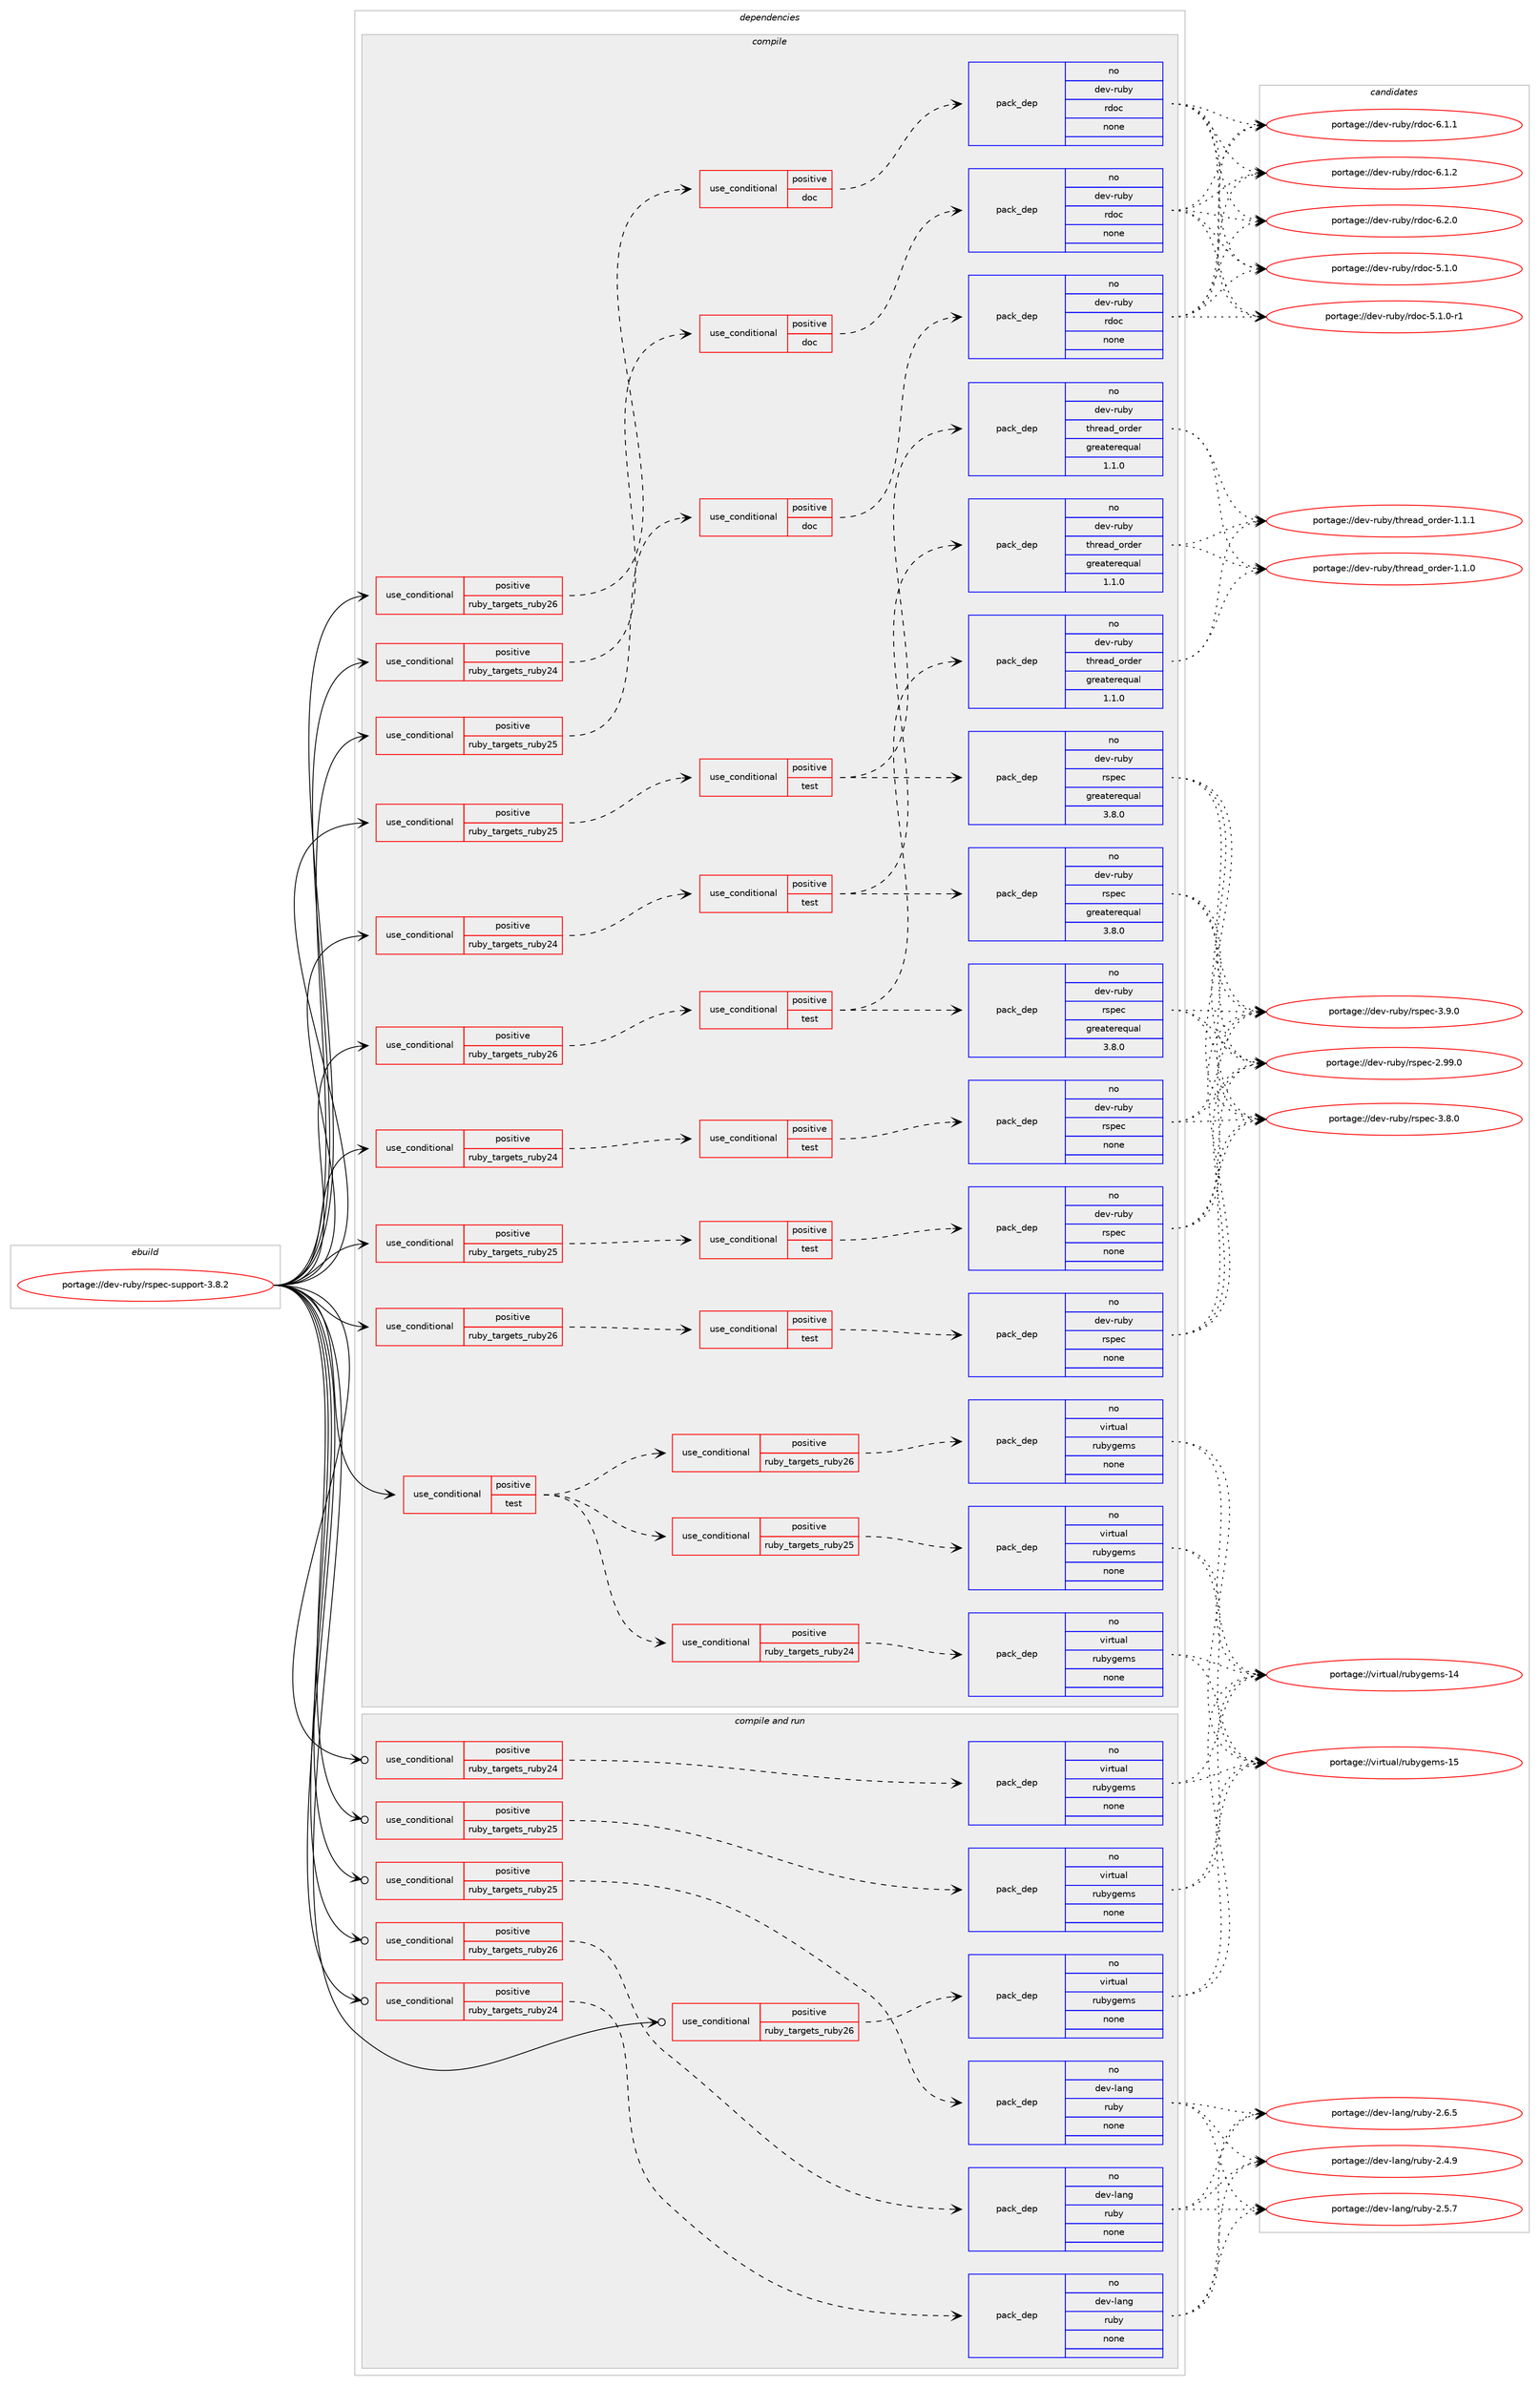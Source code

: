 digraph prolog {

# *************
# Graph options
# *************

newrank=true;
concentrate=true;
compound=true;
graph [rankdir=LR,fontname=Helvetica,fontsize=10,ranksep=1.5];#, ranksep=2.5, nodesep=0.2];
edge  [arrowhead=vee];
node  [fontname=Helvetica,fontsize=10];

# **********
# The ebuild
# **********

subgraph cluster_leftcol {
color=gray;
rank=same;
label=<<i>ebuild</i>>;
id [label="portage://dev-ruby/rspec-support-3.8.2", color=red, width=4, href="../dev-ruby/rspec-support-3.8.2.svg"];
}

# ****************
# The dependencies
# ****************

subgraph cluster_midcol {
color=gray;
label=<<i>dependencies</i>>;
subgraph cluster_compile {
fillcolor="#eeeeee";
style=filled;
label=<<i>compile</i>>;
subgraph cond62859 {
dependency241909 [label=<<TABLE BORDER="0" CELLBORDER="1" CELLSPACING="0" CELLPADDING="4"><TR><TD ROWSPAN="3" CELLPADDING="10">use_conditional</TD></TR><TR><TD>positive</TD></TR><TR><TD>ruby_targets_ruby24</TD></TR></TABLE>>, shape=none, color=red];
subgraph cond62860 {
dependency241910 [label=<<TABLE BORDER="0" CELLBORDER="1" CELLSPACING="0" CELLPADDING="4"><TR><TD ROWSPAN="3" CELLPADDING="10">use_conditional</TD></TR><TR><TD>positive</TD></TR><TR><TD>doc</TD></TR></TABLE>>, shape=none, color=red];
subgraph pack175505 {
dependency241911 [label=<<TABLE BORDER="0" CELLBORDER="1" CELLSPACING="0" CELLPADDING="4" WIDTH="220"><TR><TD ROWSPAN="6" CELLPADDING="30">pack_dep</TD></TR><TR><TD WIDTH="110">no</TD></TR><TR><TD>dev-ruby</TD></TR><TR><TD>rdoc</TD></TR><TR><TD>none</TD></TR><TR><TD></TD></TR></TABLE>>, shape=none, color=blue];
}
dependency241910:e -> dependency241911:w [weight=20,style="dashed",arrowhead="vee"];
}
dependency241909:e -> dependency241910:w [weight=20,style="dashed",arrowhead="vee"];
}
id:e -> dependency241909:w [weight=20,style="solid",arrowhead="vee"];
subgraph cond62861 {
dependency241912 [label=<<TABLE BORDER="0" CELLBORDER="1" CELLSPACING="0" CELLPADDING="4"><TR><TD ROWSPAN="3" CELLPADDING="10">use_conditional</TD></TR><TR><TD>positive</TD></TR><TR><TD>ruby_targets_ruby24</TD></TR></TABLE>>, shape=none, color=red];
subgraph cond62862 {
dependency241913 [label=<<TABLE BORDER="0" CELLBORDER="1" CELLSPACING="0" CELLPADDING="4"><TR><TD ROWSPAN="3" CELLPADDING="10">use_conditional</TD></TR><TR><TD>positive</TD></TR><TR><TD>test</TD></TR></TABLE>>, shape=none, color=red];
subgraph pack175506 {
dependency241914 [label=<<TABLE BORDER="0" CELLBORDER="1" CELLSPACING="0" CELLPADDING="4" WIDTH="220"><TR><TD ROWSPAN="6" CELLPADDING="30">pack_dep</TD></TR><TR><TD WIDTH="110">no</TD></TR><TR><TD>dev-ruby</TD></TR><TR><TD>rspec</TD></TR><TR><TD>greaterequal</TD></TR><TR><TD>3.8.0</TD></TR></TABLE>>, shape=none, color=blue];
}
dependency241913:e -> dependency241914:w [weight=20,style="dashed",arrowhead="vee"];
subgraph pack175507 {
dependency241915 [label=<<TABLE BORDER="0" CELLBORDER="1" CELLSPACING="0" CELLPADDING="4" WIDTH="220"><TR><TD ROWSPAN="6" CELLPADDING="30">pack_dep</TD></TR><TR><TD WIDTH="110">no</TD></TR><TR><TD>dev-ruby</TD></TR><TR><TD>thread_order</TD></TR><TR><TD>greaterequal</TD></TR><TR><TD>1.1.0</TD></TR></TABLE>>, shape=none, color=blue];
}
dependency241913:e -> dependency241915:w [weight=20,style="dashed",arrowhead="vee"];
}
dependency241912:e -> dependency241913:w [weight=20,style="dashed",arrowhead="vee"];
}
id:e -> dependency241912:w [weight=20,style="solid",arrowhead="vee"];
subgraph cond62863 {
dependency241916 [label=<<TABLE BORDER="0" CELLBORDER="1" CELLSPACING="0" CELLPADDING="4"><TR><TD ROWSPAN="3" CELLPADDING="10">use_conditional</TD></TR><TR><TD>positive</TD></TR><TR><TD>ruby_targets_ruby24</TD></TR></TABLE>>, shape=none, color=red];
subgraph cond62864 {
dependency241917 [label=<<TABLE BORDER="0" CELLBORDER="1" CELLSPACING="0" CELLPADDING="4"><TR><TD ROWSPAN="3" CELLPADDING="10">use_conditional</TD></TR><TR><TD>positive</TD></TR><TR><TD>test</TD></TR></TABLE>>, shape=none, color=red];
subgraph pack175508 {
dependency241918 [label=<<TABLE BORDER="0" CELLBORDER="1" CELLSPACING="0" CELLPADDING="4" WIDTH="220"><TR><TD ROWSPAN="6" CELLPADDING="30">pack_dep</TD></TR><TR><TD WIDTH="110">no</TD></TR><TR><TD>dev-ruby</TD></TR><TR><TD>rspec</TD></TR><TR><TD>none</TD></TR><TR><TD></TD></TR></TABLE>>, shape=none, color=blue];
}
dependency241917:e -> dependency241918:w [weight=20,style="dashed",arrowhead="vee"];
}
dependency241916:e -> dependency241917:w [weight=20,style="dashed",arrowhead="vee"];
}
id:e -> dependency241916:w [weight=20,style="solid",arrowhead="vee"];
subgraph cond62865 {
dependency241919 [label=<<TABLE BORDER="0" CELLBORDER="1" CELLSPACING="0" CELLPADDING="4"><TR><TD ROWSPAN="3" CELLPADDING="10">use_conditional</TD></TR><TR><TD>positive</TD></TR><TR><TD>ruby_targets_ruby25</TD></TR></TABLE>>, shape=none, color=red];
subgraph cond62866 {
dependency241920 [label=<<TABLE BORDER="0" CELLBORDER="1" CELLSPACING="0" CELLPADDING="4"><TR><TD ROWSPAN="3" CELLPADDING="10">use_conditional</TD></TR><TR><TD>positive</TD></TR><TR><TD>doc</TD></TR></TABLE>>, shape=none, color=red];
subgraph pack175509 {
dependency241921 [label=<<TABLE BORDER="0" CELLBORDER="1" CELLSPACING="0" CELLPADDING="4" WIDTH="220"><TR><TD ROWSPAN="6" CELLPADDING="30">pack_dep</TD></TR><TR><TD WIDTH="110">no</TD></TR><TR><TD>dev-ruby</TD></TR><TR><TD>rdoc</TD></TR><TR><TD>none</TD></TR><TR><TD></TD></TR></TABLE>>, shape=none, color=blue];
}
dependency241920:e -> dependency241921:w [weight=20,style="dashed",arrowhead="vee"];
}
dependency241919:e -> dependency241920:w [weight=20,style="dashed",arrowhead="vee"];
}
id:e -> dependency241919:w [weight=20,style="solid",arrowhead="vee"];
subgraph cond62867 {
dependency241922 [label=<<TABLE BORDER="0" CELLBORDER="1" CELLSPACING="0" CELLPADDING="4"><TR><TD ROWSPAN="3" CELLPADDING="10">use_conditional</TD></TR><TR><TD>positive</TD></TR><TR><TD>ruby_targets_ruby25</TD></TR></TABLE>>, shape=none, color=red];
subgraph cond62868 {
dependency241923 [label=<<TABLE BORDER="0" CELLBORDER="1" CELLSPACING="0" CELLPADDING="4"><TR><TD ROWSPAN="3" CELLPADDING="10">use_conditional</TD></TR><TR><TD>positive</TD></TR><TR><TD>test</TD></TR></TABLE>>, shape=none, color=red];
subgraph pack175510 {
dependency241924 [label=<<TABLE BORDER="0" CELLBORDER="1" CELLSPACING="0" CELLPADDING="4" WIDTH="220"><TR><TD ROWSPAN="6" CELLPADDING="30">pack_dep</TD></TR><TR><TD WIDTH="110">no</TD></TR><TR><TD>dev-ruby</TD></TR><TR><TD>rspec</TD></TR><TR><TD>greaterequal</TD></TR><TR><TD>3.8.0</TD></TR></TABLE>>, shape=none, color=blue];
}
dependency241923:e -> dependency241924:w [weight=20,style="dashed",arrowhead="vee"];
subgraph pack175511 {
dependency241925 [label=<<TABLE BORDER="0" CELLBORDER="1" CELLSPACING="0" CELLPADDING="4" WIDTH="220"><TR><TD ROWSPAN="6" CELLPADDING="30">pack_dep</TD></TR><TR><TD WIDTH="110">no</TD></TR><TR><TD>dev-ruby</TD></TR><TR><TD>thread_order</TD></TR><TR><TD>greaterequal</TD></TR><TR><TD>1.1.0</TD></TR></TABLE>>, shape=none, color=blue];
}
dependency241923:e -> dependency241925:w [weight=20,style="dashed",arrowhead="vee"];
}
dependency241922:e -> dependency241923:w [weight=20,style="dashed",arrowhead="vee"];
}
id:e -> dependency241922:w [weight=20,style="solid",arrowhead="vee"];
subgraph cond62869 {
dependency241926 [label=<<TABLE BORDER="0" CELLBORDER="1" CELLSPACING="0" CELLPADDING="4"><TR><TD ROWSPAN="3" CELLPADDING="10">use_conditional</TD></TR><TR><TD>positive</TD></TR><TR><TD>ruby_targets_ruby25</TD></TR></TABLE>>, shape=none, color=red];
subgraph cond62870 {
dependency241927 [label=<<TABLE BORDER="0" CELLBORDER="1" CELLSPACING="0" CELLPADDING="4"><TR><TD ROWSPAN="3" CELLPADDING="10">use_conditional</TD></TR><TR><TD>positive</TD></TR><TR><TD>test</TD></TR></TABLE>>, shape=none, color=red];
subgraph pack175512 {
dependency241928 [label=<<TABLE BORDER="0" CELLBORDER="1" CELLSPACING="0" CELLPADDING="4" WIDTH="220"><TR><TD ROWSPAN="6" CELLPADDING="30">pack_dep</TD></TR><TR><TD WIDTH="110">no</TD></TR><TR><TD>dev-ruby</TD></TR><TR><TD>rspec</TD></TR><TR><TD>none</TD></TR><TR><TD></TD></TR></TABLE>>, shape=none, color=blue];
}
dependency241927:e -> dependency241928:w [weight=20,style="dashed",arrowhead="vee"];
}
dependency241926:e -> dependency241927:w [weight=20,style="dashed",arrowhead="vee"];
}
id:e -> dependency241926:w [weight=20,style="solid",arrowhead="vee"];
subgraph cond62871 {
dependency241929 [label=<<TABLE BORDER="0" CELLBORDER="1" CELLSPACING="0" CELLPADDING="4"><TR><TD ROWSPAN="3" CELLPADDING="10">use_conditional</TD></TR><TR><TD>positive</TD></TR><TR><TD>ruby_targets_ruby26</TD></TR></TABLE>>, shape=none, color=red];
subgraph cond62872 {
dependency241930 [label=<<TABLE BORDER="0" CELLBORDER="1" CELLSPACING="0" CELLPADDING="4"><TR><TD ROWSPAN="3" CELLPADDING="10">use_conditional</TD></TR><TR><TD>positive</TD></TR><TR><TD>doc</TD></TR></TABLE>>, shape=none, color=red];
subgraph pack175513 {
dependency241931 [label=<<TABLE BORDER="0" CELLBORDER="1" CELLSPACING="0" CELLPADDING="4" WIDTH="220"><TR><TD ROWSPAN="6" CELLPADDING="30">pack_dep</TD></TR><TR><TD WIDTH="110">no</TD></TR><TR><TD>dev-ruby</TD></TR><TR><TD>rdoc</TD></TR><TR><TD>none</TD></TR><TR><TD></TD></TR></TABLE>>, shape=none, color=blue];
}
dependency241930:e -> dependency241931:w [weight=20,style="dashed",arrowhead="vee"];
}
dependency241929:e -> dependency241930:w [weight=20,style="dashed",arrowhead="vee"];
}
id:e -> dependency241929:w [weight=20,style="solid",arrowhead="vee"];
subgraph cond62873 {
dependency241932 [label=<<TABLE BORDER="0" CELLBORDER="1" CELLSPACING="0" CELLPADDING="4"><TR><TD ROWSPAN="3" CELLPADDING="10">use_conditional</TD></TR><TR><TD>positive</TD></TR><TR><TD>ruby_targets_ruby26</TD></TR></TABLE>>, shape=none, color=red];
subgraph cond62874 {
dependency241933 [label=<<TABLE BORDER="0" CELLBORDER="1" CELLSPACING="0" CELLPADDING="4"><TR><TD ROWSPAN="3" CELLPADDING="10">use_conditional</TD></TR><TR><TD>positive</TD></TR><TR><TD>test</TD></TR></TABLE>>, shape=none, color=red];
subgraph pack175514 {
dependency241934 [label=<<TABLE BORDER="0" CELLBORDER="1" CELLSPACING="0" CELLPADDING="4" WIDTH="220"><TR><TD ROWSPAN="6" CELLPADDING="30">pack_dep</TD></TR><TR><TD WIDTH="110">no</TD></TR><TR><TD>dev-ruby</TD></TR><TR><TD>rspec</TD></TR><TR><TD>greaterequal</TD></TR><TR><TD>3.8.0</TD></TR></TABLE>>, shape=none, color=blue];
}
dependency241933:e -> dependency241934:w [weight=20,style="dashed",arrowhead="vee"];
subgraph pack175515 {
dependency241935 [label=<<TABLE BORDER="0" CELLBORDER="1" CELLSPACING="0" CELLPADDING="4" WIDTH="220"><TR><TD ROWSPAN="6" CELLPADDING="30">pack_dep</TD></TR><TR><TD WIDTH="110">no</TD></TR><TR><TD>dev-ruby</TD></TR><TR><TD>thread_order</TD></TR><TR><TD>greaterequal</TD></TR><TR><TD>1.1.0</TD></TR></TABLE>>, shape=none, color=blue];
}
dependency241933:e -> dependency241935:w [weight=20,style="dashed",arrowhead="vee"];
}
dependency241932:e -> dependency241933:w [weight=20,style="dashed",arrowhead="vee"];
}
id:e -> dependency241932:w [weight=20,style="solid",arrowhead="vee"];
subgraph cond62875 {
dependency241936 [label=<<TABLE BORDER="0" CELLBORDER="1" CELLSPACING="0" CELLPADDING="4"><TR><TD ROWSPAN="3" CELLPADDING="10">use_conditional</TD></TR><TR><TD>positive</TD></TR><TR><TD>ruby_targets_ruby26</TD></TR></TABLE>>, shape=none, color=red];
subgraph cond62876 {
dependency241937 [label=<<TABLE BORDER="0" CELLBORDER="1" CELLSPACING="0" CELLPADDING="4"><TR><TD ROWSPAN="3" CELLPADDING="10">use_conditional</TD></TR><TR><TD>positive</TD></TR><TR><TD>test</TD></TR></TABLE>>, shape=none, color=red];
subgraph pack175516 {
dependency241938 [label=<<TABLE BORDER="0" CELLBORDER="1" CELLSPACING="0" CELLPADDING="4" WIDTH="220"><TR><TD ROWSPAN="6" CELLPADDING="30">pack_dep</TD></TR><TR><TD WIDTH="110">no</TD></TR><TR><TD>dev-ruby</TD></TR><TR><TD>rspec</TD></TR><TR><TD>none</TD></TR><TR><TD></TD></TR></TABLE>>, shape=none, color=blue];
}
dependency241937:e -> dependency241938:w [weight=20,style="dashed",arrowhead="vee"];
}
dependency241936:e -> dependency241937:w [weight=20,style="dashed",arrowhead="vee"];
}
id:e -> dependency241936:w [weight=20,style="solid",arrowhead="vee"];
subgraph cond62877 {
dependency241939 [label=<<TABLE BORDER="0" CELLBORDER="1" CELLSPACING="0" CELLPADDING="4"><TR><TD ROWSPAN="3" CELLPADDING="10">use_conditional</TD></TR><TR><TD>positive</TD></TR><TR><TD>test</TD></TR></TABLE>>, shape=none, color=red];
subgraph cond62878 {
dependency241940 [label=<<TABLE BORDER="0" CELLBORDER="1" CELLSPACING="0" CELLPADDING="4"><TR><TD ROWSPAN="3" CELLPADDING="10">use_conditional</TD></TR><TR><TD>positive</TD></TR><TR><TD>ruby_targets_ruby24</TD></TR></TABLE>>, shape=none, color=red];
subgraph pack175517 {
dependency241941 [label=<<TABLE BORDER="0" CELLBORDER="1" CELLSPACING="0" CELLPADDING="4" WIDTH="220"><TR><TD ROWSPAN="6" CELLPADDING="30">pack_dep</TD></TR><TR><TD WIDTH="110">no</TD></TR><TR><TD>virtual</TD></TR><TR><TD>rubygems</TD></TR><TR><TD>none</TD></TR><TR><TD></TD></TR></TABLE>>, shape=none, color=blue];
}
dependency241940:e -> dependency241941:w [weight=20,style="dashed",arrowhead="vee"];
}
dependency241939:e -> dependency241940:w [weight=20,style="dashed",arrowhead="vee"];
subgraph cond62879 {
dependency241942 [label=<<TABLE BORDER="0" CELLBORDER="1" CELLSPACING="0" CELLPADDING="4"><TR><TD ROWSPAN="3" CELLPADDING="10">use_conditional</TD></TR><TR><TD>positive</TD></TR><TR><TD>ruby_targets_ruby25</TD></TR></TABLE>>, shape=none, color=red];
subgraph pack175518 {
dependency241943 [label=<<TABLE BORDER="0" CELLBORDER="1" CELLSPACING="0" CELLPADDING="4" WIDTH="220"><TR><TD ROWSPAN="6" CELLPADDING="30">pack_dep</TD></TR><TR><TD WIDTH="110">no</TD></TR><TR><TD>virtual</TD></TR><TR><TD>rubygems</TD></TR><TR><TD>none</TD></TR><TR><TD></TD></TR></TABLE>>, shape=none, color=blue];
}
dependency241942:e -> dependency241943:w [weight=20,style="dashed",arrowhead="vee"];
}
dependency241939:e -> dependency241942:w [weight=20,style="dashed",arrowhead="vee"];
subgraph cond62880 {
dependency241944 [label=<<TABLE BORDER="0" CELLBORDER="1" CELLSPACING="0" CELLPADDING="4"><TR><TD ROWSPAN="3" CELLPADDING="10">use_conditional</TD></TR><TR><TD>positive</TD></TR><TR><TD>ruby_targets_ruby26</TD></TR></TABLE>>, shape=none, color=red];
subgraph pack175519 {
dependency241945 [label=<<TABLE BORDER="0" CELLBORDER="1" CELLSPACING="0" CELLPADDING="4" WIDTH="220"><TR><TD ROWSPAN="6" CELLPADDING="30">pack_dep</TD></TR><TR><TD WIDTH="110">no</TD></TR><TR><TD>virtual</TD></TR><TR><TD>rubygems</TD></TR><TR><TD>none</TD></TR><TR><TD></TD></TR></TABLE>>, shape=none, color=blue];
}
dependency241944:e -> dependency241945:w [weight=20,style="dashed",arrowhead="vee"];
}
dependency241939:e -> dependency241944:w [weight=20,style="dashed",arrowhead="vee"];
}
id:e -> dependency241939:w [weight=20,style="solid",arrowhead="vee"];
}
subgraph cluster_compileandrun {
fillcolor="#eeeeee";
style=filled;
label=<<i>compile and run</i>>;
subgraph cond62881 {
dependency241946 [label=<<TABLE BORDER="0" CELLBORDER="1" CELLSPACING="0" CELLPADDING="4"><TR><TD ROWSPAN="3" CELLPADDING="10">use_conditional</TD></TR><TR><TD>positive</TD></TR><TR><TD>ruby_targets_ruby24</TD></TR></TABLE>>, shape=none, color=red];
subgraph pack175520 {
dependency241947 [label=<<TABLE BORDER="0" CELLBORDER="1" CELLSPACING="0" CELLPADDING="4" WIDTH="220"><TR><TD ROWSPAN="6" CELLPADDING="30">pack_dep</TD></TR><TR><TD WIDTH="110">no</TD></TR><TR><TD>dev-lang</TD></TR><TR><TD>ruby</TD></TR><TR><TD>none</TD></TR><TR><TD></TD></TR></TABLE>>, shape=none, color=blue];
}
dependency241946:e -> dependency241947:w [weight=20,style="dashed",arrowhead="vee"];
}
id:e -> dependency241946:w [weight=20,style="solid",arrowhead="odotvee"];
subgraph cond62882 {
dependency241948 [label=<<TABLE BORDER="0" CELLBORDER="1" CELLSPACING="0" CELLPADDING="4"><TR><TD ROWSPAN="3" CELLPADDING="10">use_conditional</TD></TR><TR><TD>positive</TD></TR><TR><TD>ruby_targets_ruby24</TD></TR></TABLE>>, shape=none, color=red];
subgraph pack175521 {
dependency241949 [label=<<TABLE BORDER="0" CELLBORDER="1" CELLSPACING="0" CELLPADDING="4" WIDTH="220"><TR><TD ROWSPAN="6" CELLPADDING="30">pack_dep</TD></TR><TR><TD WIDTH="110">no</TD></TR><TR><TD>virtual</TD></TR><TR><TD>rubygems</TD></TR><TR><TD>none</TD></TR><TR><TD></TD></TR></TABLE>>, shape=none, color=blue];
}
dependency241948:e -> dependency241949:w [weight=20,style="dashed",arrowhead="vee"];
}
id:e -> dependency241948:w [weight=20,style="solid",arrowhead="odotvee"];
subgraph cond62883 {
dependency241950 [label=<<TABLE BORDER="0" CELLBORDER="1" CELLSPACING="0" CELLPADDING="4"><TR><TD ROWSPAN="3" CELLPADDING="10">use_conditional</TD></TR><TR><TD>positive</TD></TR><TR><TD>ruby_targets_ruby25</TD></TR></TABLE>>, shape=none, color=red];
subgraph pack175522 {
dependency241951 [label=<<TABLE BORDER="0" CELLBORDER="1" CELLSPACING="0" CELLPADDING="4" WIDTH="220"><TR><TD ROWSPAN="6" CELLPADDING="30">pack_dep</TD></TR><TR><TD WIDTH="110">no</TD></TR><TR><TD>dev-lang</TD></TR><TR><TD>ruby</TD></TR><TR><TD>none</TD></TR><TR><TD></TD></TR></TABLE>>, shape=none, color=blue];
}
dependency241950:e -> dependency241951:w [weight=20,style="dashed",arrowhead="vee"];
}
id:e -> dependency241950:w [weight=20,style="solid",arrowhead="odotvee"];
subgraph cond62884 {
dependency241952 [label=<<TABLE BORDER="0" CELLBORDER="1" CELLSPACING="0" CELLPADDING="4"><TR><TD ROWSPAN="3" CELLPADDING="10">use_conditional</TD></TR><TR><TD>positive</TD></TR><TR><TD>ruby_targets_ruby25</TD></TR></TABLE>>, shape=none, color=red];
subgraph pack175523 {
dependency241953 [label=<<TABLE BORDER="0" CELLBORDER="1" CELLSPACING="0" CELLPADDING="4" WIDTH="220"><TR><TD ROWSPAN="6" CELLPADDING="30">pack_dep</TD></TR><TR><TD WIDTH="110">no</TD></TR><TR><TD>virtual</TD></TR><TR><TD>rubygems</TD></TR><TR><TD>none</TD></TR><TR><TD></TD></TR></TABLE>>, shape=none, color=blue];
}
dependency241952:e -> dependency241953:w [weight=20,style="dashed",arrowhead="vee"];
}
id:e -> dependency241952:w [weight=20,style="solid",arrowhead="odotvee"];
subgraph cond62885 {
dependency241954 [label=<<TABLE BORDER="0" CELLBORDER="1" CELLSPACING="0" CELLPADDING="4"><TR><TD ROWSPAN="3" CELLPADDING="10">use_conditional</TD></TR><TR><TD>positive</TD></TR><TR><TD>ruby_targets_ruby26</TD></TR></TABLE>>, shape=none, color=red];
subgraph pack175524 {
dependency241955 [label=<<TABLE BORDER="0" CELLBORDER="1" CELLSPACING="0" CELLPADDING="4" WIDTH="220"><TR><TD ROWSPAN="6" CELLPADDING="30">pack_dep</TD></TR><TR><TD WIDTH="110">no</TD></TR><TR><TD>dev-lang</TD></TR><TR><TD>ruby</TD></TR><TR><TD>none</TD></TR><TR><TD></TD></TR></TABLE>>, shape=none, color=blue];
}
dependency241954:e -> dependency241955:w [weight=20,style="dashed",arrowhead="vee"];
}
id:e -> dependency241954:w [weight=20,style="solid",arrowhead="odotvee"];
subgraph cond62886 {
dependency241956 [label=<<TABLE BORDER="0" CELLBORDER="1" CELLSPACING="0" CELLPADDING="4"><TR><TD ROWSPAN="3" CELLPADDING="10">use_conditional</TD></TR><TR><TD>positive</TD></TR><TR><TD>ruby_targets_ruby26</TD></TR></TABLE>>, shape=none, color=red];
subgraph pack175525 {
dependency241957 [label=<<TABLE BORDER="0" CELLBORDER="1" CELLSPACING="0" CELLPADDING="4" WIDTH="220"><TR><TD ROWSPAN="6" CELLPADDING="30">pack_dep</TD></TR><TR><TD WIDTH="110">no</TD></TR><TR><TD>virtual</TD></TR><TR><TD>rubygems</TD></TR><TR><TD>none</TD></TR><TR><TD></TD></TR></TABLE>>, shape=none, color=blue];
}
dependency241956:e -> dependency241957:w [weight=20,style="dashed",arrowhead="vee"];
}
id:e -> dependency241956:w [weight=20,style="solid",arrowhead="odotvee"];
}
subgraph cluster_run {
fillcolor="#eeeeee";
style=filled;
label=<<i>run</i>>;
}
}

# **************
# The candidates
# **************

subgraph cluster_choices {
rank=same;
color=gray;
label=<<i>candidates</i>>;

subgraph choice175505 {
color=black;
nodesep=1;
choiceportage10010111845114117981214711410011199455346494648 [label="portage://dev-ruby/rdoc-5.1.0", color=red, width=4,href="../dev-ruby/rdoc-5.1.0.svg"];
choiceportage100101118451141179812147114100111994553464946484511449 [label="portage://dev-ruby/rdoc-5.1.0-r1", color=red, width=4,href="../dev-ruby/rdoc-5.1.0-r1.svg"];
choiceportage10010111845114117981214711410011199455446494649 [label="portage://dev-ruby/rdoc-6.1.1", color=red, width=4,href="../dev-ruby/rdoc-6.1.1.svg"];
choiceportage10010111845114117981214711410011199455446494650 [label="portage://dev-ruby/rdoc-6.1.2", color=red, width=4,href="../dev-ruby/rdoc-6.1.2.svg"];
choiceportage10010111845114117981214711410011199455446504648 [label="portage://dev-ruby/rdoc-6.2.0", color=red, width=4,href="../dev-ruby/rdoc-6.2.0.svg"];
dependency241911:e -> choiceportage10010111845114117981214711410011199455346494648:w [style=dotted,weight="100"];
dependency241911:e -> choiceportage100101118451141179812147114100111994553464946484511449:w [style=dotted,weight="100"];
dependency241911:e -> choiceportage10010111845114117981214711410011199455446494649:w [style=dotted,weight="100"];
dependency241911:e -> choiceportage10010111845114117981214711410011199455446494650:w [style=dotted,weight="100"];
dependency241911:e -> choiceportage10010111845114117981214711410011199455446504648:w [style=dotted,weight="100"];
}
subgraph choice175506 {
color=black;
nodesep=1;
choiceportage1001011184511411798121471141151121019945504657574648 [label="portage://dev-ruby/rspec-2.99.0", color=red, width=4,href="../dev-ruby/rspec-2.99.0.svg"];
choiceportage10010111845114117981214711411511210199455146564648 [label="portage://dev-ruby/rspec-3.8.0", color=red, width=4,href="../dev-ruby/rspec-3.8.0.svg"];
choiceportage10010111845114117981214711411511210199455146574648 [label="portage://dev-ruby/rspec-3.9.0", color=red, width=4,href="../dev-ruby/rspec-3.9.0.svg"];
dependency241914:e -> choiceportage1001011184511411798121471141151121019945504657574648:w [style=dotted,weight="100"];
dependency241914:e -> choiceportage10010111845114117981214711411511210199455146564648:w [style=dotted,weight="100"];
dependency241914:e -> choiceportage10010111845114117981214711411511210199455146574648:w [style=dotted,weight="100"];
}
subgraph choice175507 {
color=black;
nodesep=1;
choiceportage1001011184511411798121471161041141019710095111114100101114454946494648 [label="portage://dev-ruby/thread_order-1.1.0", color=red, width=4,href="../dev-ruby/thread_order-1.1.0.svg"];
choiceportage1001011184511411798121471161041141019710095111114100101114454946494649 [label="portage://dev-ruby/thread_order-1.1.1", color=red, width=4,href="../dev-ruby/thread_order-1.1.1.svg"];
dependency241915:e -> choiceportage1001011184511411798121471161041141019710095111114100101114454946494648:w [style=dotted,weight="100"];
dependency241915:e -> choiceportage1001011184511411798121471161041141019710095111114100101114454946494649:w [style=dotted,weight="100"];
}
subgraph choice175508 {
color=black;
nodesep=1;
choiceportage1001011184511411798121471141151121019945504657574648 [label="portage://dev-ruby/rspec-2.99.0", color=red, width=4,href="../dev-ruby/rspec-2.99.0.svg"];
choiceportage10010111845114117981214711411511210199455146564648 [label="portage://dev-ruby/rspec-3.8.0", color=red, width=4,href="../dev-ruby/rspec-3.8.0.svg"];
choiceportage10010111845114117981214711411511210199455146574648 [label="portage://dev-ruby/rspec-3.9.0", color=red, width=4,href="../dev-ruby/rspec-3.9.0.svg"];
dependency241918:e -> choiceportage1001011184511411798121471141151121019945504657574648:w [style=dotted,weight="100"];
dependency241918:e -> choiceportage10010111845114117981214711411511210199455146564648:w [style=dotted,weight="100"];
dependency241918:e -> choiceportage10010111845114117981214711411511210199455146574648:w [style=dotted,weight="100"];
}
subgraph choice175509 {
color=black;
nodesep=1;
choiceportage10010111845114117981214711410011199455346494648 [label="portage://dev-ruby/rdoc-5.1.0", color=red, width=4,href="../dev-ruby/rdoc-5.1.0.svg"];
choiceportage100101118451141179812147114100111994553464946484511449 [label="portage://dev-ruby/rdoc-5.1.0-r1", color=red, width=4,href="../dev-ruby/rdoc-5.1.0-r1.svg"];
choiceportage10010111845114117981214711410011199455446494649 [label="portage://dev-ruby/rdoc-6.1.1", color=red, width=4,href="../dev-ruby/rdoc-6.1.1.svg"];
choiceportage10010111845114117981214711410011199455446494650 [label="portage://dev-ruby/rdoc-6.1.2", color=red, width=4,href="../dev-ruby/rdoc-6.1.2.svg"];
choiceportage10010111845114117981214711410011199455446504648 [label="portage://dev-ruby/rdoc-6.2.0", color=red, width=4,href="../dev-ruby/rdoc-6.2.0.svg"];
dependency241921:e -> choiceportage10010111845114117981214711410011199455346494648:w [style=dotted,weight="100"];
dependency241921:e -> choiceportage100101118451141179812147114100111994553464946484511449:w [style=dotted,weight="100"];
dependency241921:e -> choiceportage10010111845114117981214711410011199455446494649:w [style=dotted,weight="100"];
dependency241921:e -> choiceportage10010111845114117981214711410011199455446494650:w [style=dotted,weight="100"];
dependency241921:e -> choiceportage10010111845114117981214711410011199455446504648:w [style=dotted,weight="100"];
}
subgraph choice175510 {
color=black;
nodesep=1;
choiceportage1001011184511411798121471141151121019945504657574648 [label="portage://dev-ruby/rspec-2.99.0", color=red, width=4,href="../dev-ruby/rspec-2.99.0.svg"];
choiceportage10010111845114117981214711411511210199455146564648 [label="portage://dev-ruby/rspec-3.8.0", color=red, width=4,href="../dev-ruby/rspec-3.8.0.svg"];
choiceportage10010111845114117981214711411511210199455146574648 [label="portage://dev-ruby/rspec-3.9.0", color=red, width=4,href="../dev-ruby/rspec-3.9.0.svg"];
dependency241924:e -> choiceportage1001011184511411798121471141151121019945504657574648:w [style=dotted,weight="100"];
dependency241924:e -> choiceportage10010111845114117981214711411511210199455146564648:w [style=dotted,weight="100"];
dependency241924:e -> choiceportage10010111845114117981214711411511210199455146574648:w [style=dotted,weight="100"];
}
subgraph choice175511 {
color=black;
nodesep=1;
choiceportage1001011184511411798121471161041141019710095111114100101114454946494648 [label="portage://dev-ruby/thread_order-1.1.0", color=red, width=4,href="../dev-ruby/thread_order-1.1.0.svg"];
choiceportage1001011184511411798121471161041141019710095111114100101114454946494649 [label="portage://dev-ruby/thread_order-1.1.1", color=red, width=4,href="../dev-ruby/thread_order-1.1.1.svg"];
dependency241925:e -> choiceportage1001011184511411798121471161041141019710095111114100101114454946494648:w [style=dotted,weight="100"];
dependency241925:e -> choiceportage1001011184511411798121471161041141019710095111114100101114454946494649:w [style=dotted,weight="100"];
}
subgraph choice175512 {
color=black;
nodesep=1;
choiceportage1001011184511411798121471141151121019945504657574648 [label="portage://dev-ruby/rspec-2.99.0", color=red, width=4,href="../dev-ruby/rspec-2.99.0.svg"];
choiceportage10010111845114117981214711411511210199455146564648 [label="portage://dev-ruby/rspec-3.8.0", color=red, width=4,href="../dev-ruby/rspec-3.8.0.svg"];
choiceportage10010111845114117981214711411511210199455146574648 [label="portage://dev-ruby/rspec-3.9.0", color=red, width=4,href="../dev-ruby/rspec-3.9.0.svg"];
dependency241928:e -> choiceportage1001011184511411798121471141151121019945504657574648:w [style=dotted,weight="100"];
dependency241928:e -> choiceportage10010111845114117981214711411511210199455146564648:w [style=dotted,weight="100"];
dependency241928:e -> choiceportage10010111845114117981214711411511210199455146574648:w [style=dotted,weight="100"];
}
subgraph choice175513 {
color=black;
nodesep=1;
choiceportage10010111845114117981214711410011199455346494648 [label="portage://dev-ruby/rdoc-5.1.0", color=red, width=4,href="../dev-ruby/rdoc-5.1.0.svg"];
choiceportage100101118451141179812147114100111994553464946484511449 [label="portage://dev-ruby/rdoc-5.1.0-r1", color=red, width=4,href="../dev-ruby/rdoc-5.1.0-r1.svg"];
choiceportage10010111845114117981214711410011199455446494649 [label="portage://dev-ruby/rdoc-6.1.1", color=red, width=4,href="../dev-ruby/rdoc-6.1.1.svg"];
choiceportage10010111845114117981214711410011199455446494650 [label="portage://dev-ruby/rdoc-6.1.2", color=red, width=4,href="../dev-ruby/rdoc-6.1.2.svg"];
choiceportage10010111845114117981214711410011199455446504648 [label="portage://dev-ruby/rdoc-6.2.0", color=red, width=4,href="../dev-ruby/rdoc-6.2.0.svg"];
dependency241931:e -> choiceportage10010111845114117981214711410011199455346494648:w [style=dotted,weight="100"];
dependency241931:e -> choiceportage100101118451141179812147114100111994553464946484511449:w [style=dotted,weight="100"];
dependency241931:e -> choiceportage10010111845114117981214711410011199455446494649:w [style=dotted,weight="100"];
dependency241931:e -> choiceportage10010111845114117981214711410011199455446494650:w [style=dotted,weight="100"];
dependency241931:e -> choiceportage10010111845114117981214711410011199455446504648:w [style=dotted,weight="100"];
}
subgraph choice175514 {
color=black;
nodesep=1;
choiceportage1001011184511411798121471141151121019945504657574648 [label="portage://dev-ruby/rspec-2.99.0", color=red, width=4,href="../dev-ruby/rspec-2.99.0.svg"];
choiceportage10010111845114117981214711411511210199455146564648 [label="portage://dev-ruby/rspec-3.8.0", color=red, width=4,href="../dev-ruby/rspec-3.8.0.svg"];
choiceportage10010111845114117981214711411511210199455146574648 [label="portage://dev-ruby/rspec-3.9.0", color=red, width=4,href="../dev-ruby/rspec-3.9.0.svg"];
dependency241934:e -> choiceportage1001011184511411798121471141151121019945504657574648:w [style=dotted,weight="100"];
dependency241934:e -> choiceportage10010111845114117981214711411511210199455146564648:w [style=dotted,weight="100"];
dependency241934:e -> choiceportage10010111845114117981214711411511210199455146574648:w [style=dotted,weight="100"];
}
subgraph choice175515 {
color=black;
nodesep=1;
choiceportage1001011184511411798121471161041141019710095111114100101114454946494648 [label="portage://dev-ruby/thread_order-1.1.0", color=red, width=4,href="../dev-ruby/thread_order-1.1.0.svg"];
choiceportage1001011184511411798121471161041141019710095111114100101114454946494649 [label="portage://dev-ruby/thread_order-1.1.1", color=red, width=4,href="../dev-ruby/thread_order-1.1.1.svg"];
dependency241935:e -> choiceportage1001011184511411798121471161041141019710095111114100101114454946494648:w [style=dotted,weight="100"];
dependency241935:e -> choiceportage1001011184511411798121471161041141019710095111114100101114454946494649:w [style=dotted,weight="100"];
}
subgraph choice175516 {
color=black;
nodesep=1;
choiceportage1001011184511411798121471141151121019945504657574648 [label="portage://dev-ruby/rspec-2.99.0", color=red, width=4,href="../dev-ruby/rspec-2.99.0.svg"];
choiceportage10010111845114117981214711411511210199455146564648 [label="portage://dev-ruby/rspec-3.8.0", color=red, width=4,href="../dev-ruby/rspec-3.8.0.svg"];
choiceportage10010111845114117981214711411511210199455146574648 [label="portage://dev-ruby/rspec-3.9.0", color=red, width=4,href="../dev-ruby/rspec-3.9.0.svg"];
dependency241938:e -> choiceportage1001011184511411798121471141151121019945504657574648:w [style=dotted,weight="100"];
dependency241938:e -> choiceportage10010111845114117981214711411511210199455146564648:w [style=dotted,weight="100"];
dependency241938:e -> choiceportage10010111845114117981214711411511210199455146574648:w [style=dotted,weight="100"];
}
subgraph choice175517 {
color=black;
nodesep=1;
choiceportage118105114116117971084711411798121103101109115454952 [label="portage://virtual/rubygems-14", color=red, width=4,href="../virtual/rubygems-14.svg"];
choiceportage118105114116117971084711411798121103101109115454953 [label="portage://virtual/rubygems-15", color=red, width=4,href="../virtual/rubygems-15.svg"];
dependency241941:e -> choiceportage118105114116117971084711411798121103101109115454952:w [style=dotted,weight="100"];
dependency241941:e -> choiceportage118105114116117971084711411798121103101109115454953:w [style=dotted,weight="100"];
}
subgraph choice175518 {
color=black;
nodesep=1;
choiceportage118105114116117971084711411798121103101109115454952 [label="portage://virtual/rubygems-14", color=red, width=4,href="../virtual/rubygems-14.svg"];
choiceportage118105114116117971084711411798121103101109115454953 [label="portage://virtual/rubygems-15", color=red, width=4,href="../virtual/rubygems-15.svg"];
dependency241943:e -> choiceportage118105114116117971084711411798121103101109115454952:w [style=dotted,weight="100"];
dependency241943:e -> choiceportage118105114116117971084711411798121103101109115454953:w [style=dotted,weight="100"];
}
subgraph choice175519 {
color=black;
nodesep=1;
choiceportage118105114116117971084711411798121103101109115454952 [label="portage://virtual/rubygems-14", color=red, width=4,href="../virtual/rubygems-14.svg"];
choiceportage118105114116117971084711411798121103101109115454953 [label="portage://virtual/rubygems-15", color=red, width=4,href="../virtual/rubygems-15.svg"];
dependency241945:e -> choiceportage118105114116117971084711411798121103101109115454952:w [style=dotted,weight="100"];
dependency241945:e -> choiceportage118105114116117971084711411798121103101109115454953:w [style=dotted,weight="100"];
}
subgraph choice175520 {
color=black;
nodesep=1;
choiceportage10010111845108971101034711411798121455046524657 [label="portage://dev-lang/ruby-2.4.9", color=red, width=4,href="../dev-lang/ruby-2.4.9.svg"];
choiceportage10010111845108971101034711411798121455046534655 [label="portage://dev-lang/ruby-2.5.7", color=red, width=4,href="../dev-lang/ruby-2.5.7.svg"];
choiceportage10010111845108971101034711411798121455046544653 [label="portage://dev-lang/ruby-2.6.5", color=red, width=4,href="../dev-lang/ruby-2.6.5.svg"];
dependency241947:e -> choiceportage10010111845108971101034711411798121455046524657:w [style=dotted,weight="100"];
dependency241947:e -> choiceportage10010111845108971101034711411798121455046534655:w [style=dotted,weight="100"];
dependency241947:e -> choiceportage10010111845108971101034711411798121455046544653:w [style=dotted,weight="100"];
}
subgraph choice175521 {
color=black;
nodesep=1;
choiceportage118105114116117971084711411798121103101109115454952 [label="portage://virtual/rubygems-14", color=red, width=4,href="../virtual/rubygems-14.svg"];
choiceportage118105114116117971084711411798121103101109115454953 [label="portage://virtual/rubygems-15", color=red, width=4,href="../virtual/rubygems-15.svg"];
dependency241949:e -> choiceportage118105114116117971084711411798121103101109115454952:w [style=dotted,weight="100"];
dependency241949:e -> choiceportage118105114116117971084711411798121103101109115454953:w [style=dotted,weight="100"];
}
subgraph choice175522 {
color=black;
nodesep=1;
choiceportage10010111845108971101034711411798121455046524657 [label="portage://dev-lang/ruby-2.4.9", color=red, width=4,href="../dev-lang/ruby-2.4.9.svg"];
choiceportage10010111845108971101034711411798121455046534655 [label="portage://dev-lang/ruby-2.5.7", color=red, width=4,href="../dev-lang/ruby-2.5.7.svg"];
choiceportage10010111845108971101034711411798121455046544653 [label="portage://dev-lang/ruby-2.6.5", color=red, width=4,href="../dev-lang/ruby-2.6.5.svg"];
dependency241951:e -> choiceportage10010111845108971101034711411798121455046524657:w [style=dotted,weight="100"];
dependency241951:e -> choiceportage10010111845108971101034711411798121455046534655:w [style=dotted,weight="100"];
dependency241951:e -> choiceportage10010111845108971101034711411798121455046544653:w [style=dotted,weight="100"];
}
subgraph choice175523 {
color=black;
nodesep=1;
choiceportage118105114116117971084711411798121103101109115454952 [label="portage://virtual/rubygems-14", color=red, width=4,href="../virtual/rubygems-14.svg"];
choiceportage118105114116117971084711411798121103101109115454953 [label="portage://virtual/rubygems-15", color=red, width=4,href="../virtual/rubygems-15.svg"];
dependency241953:e -> choiceportage118105114116117971084711411798121103101109115454952:w [style=dotted,weight="100"];
dependency241953:e -> choiceportage118105114116117971084711411798121103101109115454953:w [style=dotted,weight="100"];
}
subgraph choice175524 {
color=black;
nodesep=1;
choiceportage10010111845108971101034711411798121455046524657 [label="portage://dev-lang/ruby-2.4.9", color=red, width=4,href="../dev-lang/ruby-2.4.9.svg"];
choiceportage10010111845108971101034711411798121455046534655 [label="portage://dev-lang/ruby-2.5.7", color=red, width=4,href="../dev-lang/ruby-2.5.7.svg"];
choiceportage10010111845108971101034711411798121455046544653 [label="portage://dev-lang/ruby-2.6.5", color=red, width=4,href="../dev-lang/ruby-2.6.5.svg"];
dependency241955:e -> choiceportage10010111845108971101034711411798121455046524657:w [style=dotted,weight="100"];
dependency241955:e -> choiceportage10010111845108971101034711411798121455046534655:w [style=dotted,weight="100"];
dependency241955:e -> choiceportage10010111845108971101034711411798121455046544653:w [style=dotted,weight="100"];
}
subgraph choice175525 {
color=black;
nodesep=1;
choiceportage118105114116117971084711411798121103101109115454952 [label="portage://virtual/rubygems-14", color=red, width=4,href="../virtual/rubygems-14.svg"];
choiceportage118105114116117971084711411798121103101109115454953 [label="portage://virtual/rubygems-15", color=red, width=4,href="../virtual/rubygems-15.svg"];
dependency241957:e -> choiceportage118105114116117971084711411798121103101109115454952:w [style=dotted,weight="100"];
dependency241957:e -> choiceportage118105114116117971084711411798121103101109115454953:w [style=dotted,weight="100"];
}
}

}
